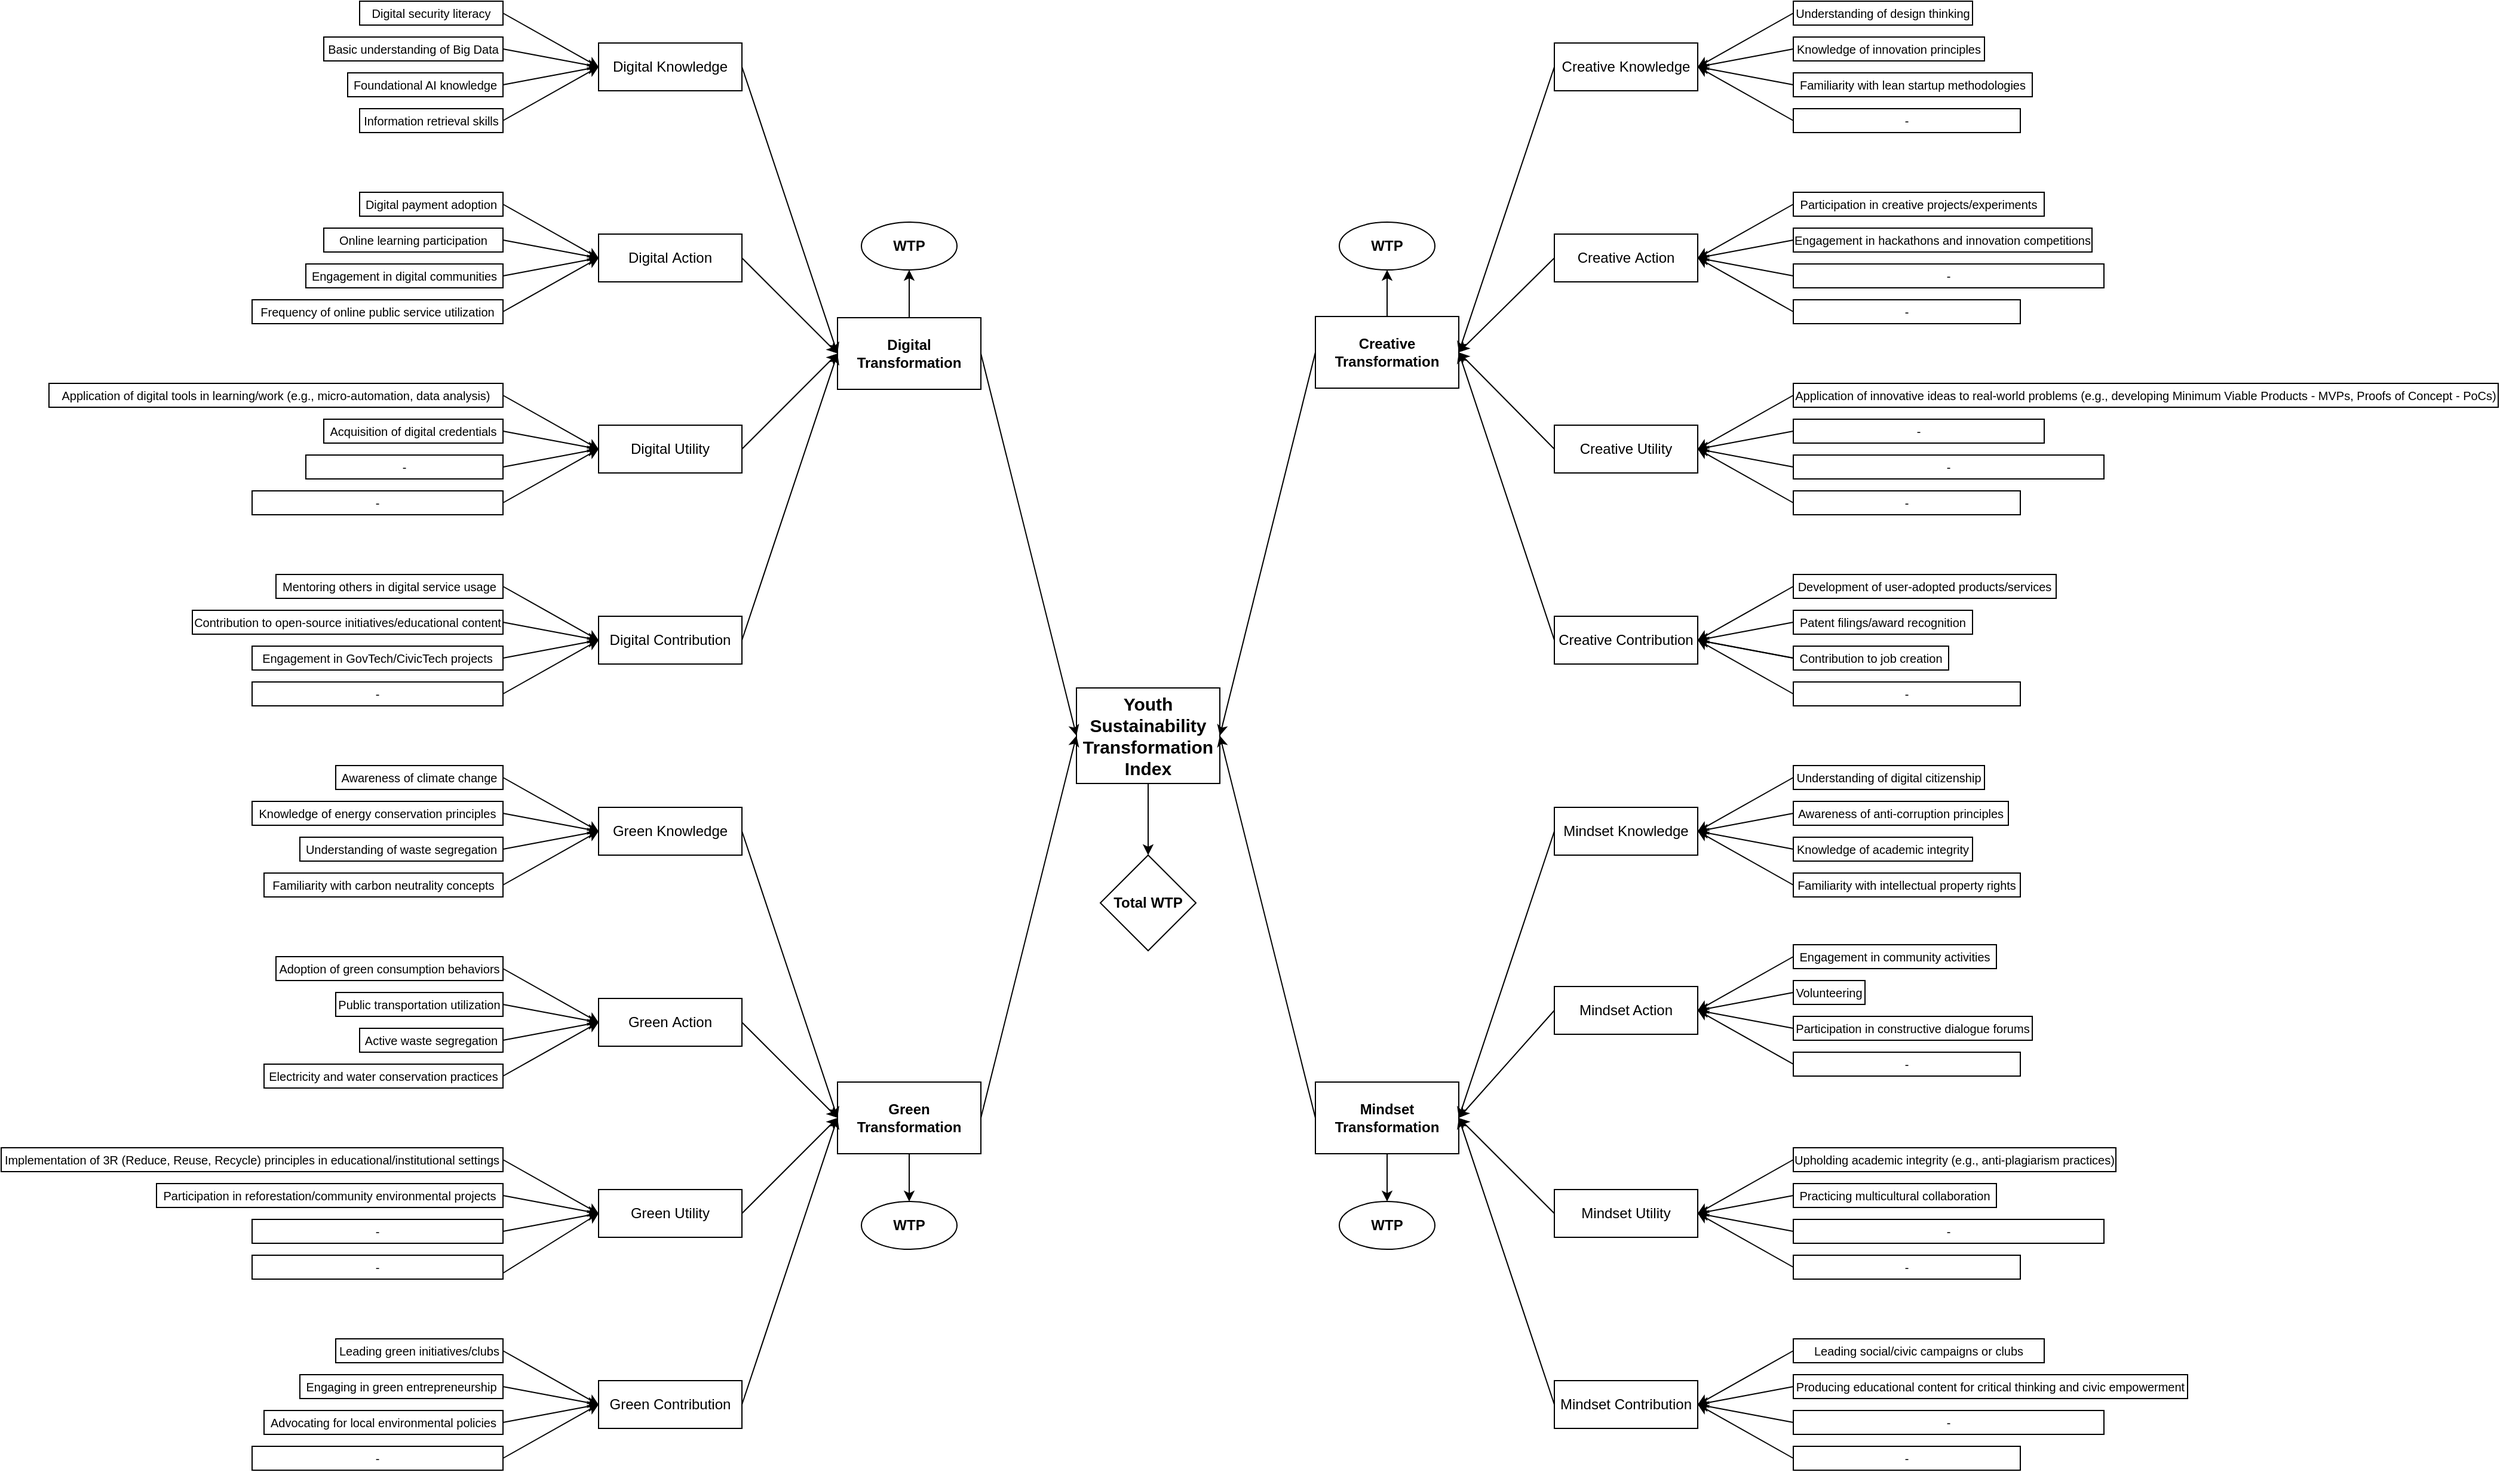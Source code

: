 <mxfile version="28.2.2">
  <diagram name="Page-1" id="5s9dV3dyt0xUDawJFrkX">
    <mxGraphModel dx="1678" dy="884" grid="1" gridSize="10" guides="1" tooltips="1" connect="1" arrows="1" fold="1" page="1" pageScale="1" pageWidth="6299" pageHeight="3937" math="0" shadow="0">
      <root>
        <mxCell id="0" />
        <mxCell id="1" parent="0" />
        <mxCell id="w6rqj6iUe-NLvWLd0ObC-1" value="&lt;font&gt;Youth Sustainability Transformation Index&lt;/font&gt;" style="rounded=0;whiteSpace=wrap;html=1;fontStyle=1;fontSize=15;" parent="1" vertex="1">
          <mxGeometry x="3320" y="2180" width="120" height="80" as="geometry" />
        </mxCell>
        <mxCell id="W3js-vLYW-_cpgTZByK7-9" style="edgeStyle=orthogonalEdgeStyle;rounded=0;orthogonalLoop=1;jettySize=auto;html=1;exitX=0.5;exitY=0;exitDx=0;exitDy=0;entryX=0.5;entryY=1;entryDx=0;entryDy=0;" edge="1" parent="1" source="w6rqj6iUe-NLvWLd0ObC-2" target="W3js-vLYW-_cpgTZByK7-1">
          <mxGeometry relative="1" as="geometry" />
        </mxCell>
        <mxCell id="w6rqj6iUe-NLvWLd0ObC-2" value="Digital&lt;div&gt;Transformation&lt;/div&gt;" style="rounded=0;whiteSpace=wrap;html=1;fontStyle=1" parent="1" vertex="1">
          <mxGeometry x="3120" y="1870" width="120" height="60" as="geometry" />
        </mxCell>
        <mxCell id="W3js-vLYW-_cpgTZByK7-11" style="edgeStyle=orthogonalEdgeStyle;rounded=0;orthogonalLoop=1;jettySize=auto;html=1;exitX=0.5;exitY=1;exitDx=0;exitDy=0;entryX=0.5;entryY=0;entryDx=0;entryDy=0;" edge="1" parent="1" source="w6rqj6iUe-NLvWLd0ObC-3" target="W3js-vLYW-_cpgTZByK7-2">
          <mxGeometry relative="1" as="geometry" />
        </mxCell>
        <mxCell id="w6rqj6iUe-NLvWLd0ObC-3" value="Green&lt;div&gt;&lt;span style=&quot;background-color: transparent; color: light-dark(rgb(0, 0, 0), rgb(255, 255, 255));&quot;&gt;Transformation&lt;/span&gt;&lt;/div&gt;" style="rounded=0;whiteSpace=wrap;html=1;fontStyle=1" parent="1" vertex="1">
          <mxGeometry x="3120" y="2510" width="120" height="60" as="geometry" />
        </mxCell>
        <mxCell id="W3js-vLYW-_cpgTZByK7-12" style="edgeStyle=orthogonalEdgeStyle;rounded=0;orthogonalLoop=1;jettySize=auto;html=1;exitX=0.5;exitY=1;exitDx=0;exitDy=0;" edge="1" parent="1" source="w6rqj6iUe-NLvWLd0ObC-4" target="W3js-vLYW-_cpgTZByK7-3">
          <mxGeometry relative="1" as="geometry" />
        </mxCell>
        <mxCell id="w6rqj6iUe-NLvWLd0ObC-4" value="&lt;span style=&quot;background-color: transparent;&quot;&gt;&lt;font&gt;Mindset&lt;/font&gt;&lt;/span&gt;&lt;div&gt;&lt;span style=&quot;background-color: transparent;&quot;&gt;&lt;font&gt;Transformation&lt;/font&gt;&lt;/span&gt;&lt;/div&gt;" style="rounded=0;whiteSpace=wrap;html=1;fontStyle=1" parent="1" vertex="1">
          <mxGeometry x="3520" y="2510" width="120" height="60" as="geometry" />
        </mxCell>
        <mxCell id="W3js-vLYW-_cpgTZByK7-10" style="edgeStyle=orthogonalEdgeStyle;rounded=0;orthogonalLoop=1;jettySize=auto;html=1;exitX=0.5;exitY=0;exitDx=0;exitDy=0;entryX=0.5;entryY=1;entryDx=0;entryDy=0;" edge="1" parent="1" source="w6rqj6iUe-NLvWLd0ObC-5" target="W3js-vLYW-_cpgTZByK7-4">
          <mxGeometry relative="1" as="geometry" />
        </mxCell>
        <mxCell id="w6rqj6iUe-NLvWLd0ObC-5" value="Creative Transformation" style="rounded=0;whiteSpace=wrap;html=1;fontStyle=1" parent="1" vertex="1">
          <mxGeometry x="3520" y="1869" width="120" height="60" as="geometry" />
        </mxCell>
        <mxCell id="w6rqj6iUe-NLvWLd0ObC-6" value="Creative&amp;nbsp;Knowledge" style="rounded=0;whiteSpace=wrap;html=1;" parent="1" vertex="1">
          <mxGeometry x="3720" y="1640" width="120" height="40" as="geometry" />
        </mxCell>
        <mxCell id="w6rqj6iUe-NLvWLd0ObC-7" value="Creative&amp;nbsp;Action" style="rounded=0;whiteSpace=wrap;html=1;" parent="1" vertex="1">
          <mxGeometry x="3720" y="1800" width="120" height="40" as="geometry" />
        </mxCell>
        <mxCell id="w6rqj6iUe-NLvWLd0ObC-8" value="Creative&amp;nbsp;Utility" style="rounded=0;whiteSpace=wrap;html=1;" parent="1" vertex="1">
          <mxGeometry x="3720" y="1960" width="120" height="40" as="geometry" />
        </mxCell>
        <mxCell id="w6rqj6iUe-NLvWLd0ObC-9" value="Creative&amp;nbsp;Contribution" style="rounded=0;whiteSpace=wrap;html=1;" parent="1" vertex="1">
          <mxGeometry x="3720" y="2120" width="120" height="40" as="geometry" />
        </mxCell>
        <mxCell id="w6rqj6iUe-NLvWLd0ObC-10" value="Mindset Knowledge" style="rounded=0;whiteSpace=wrap;html=1;" parent="1" vertex="1">
          <mxGeometry x="3720" y="2280" width="120" height="40" as="geometry" />
        </mxCell>
        <mxCell id="w6rqj6iUe-NLvWLd0ObC-11" value="Mindset Action" style="rounded=0;whiteSpace=wrap;html=1;" parent="1" vertex="1">
          <mxGeometry x="3720" y="2430" width="120" height="40" as="geometry" />
        </mxCell>
        <mxCell id="w6rqj6iUe-NLvWLd0ObC-12" value="Mindset Utility" style="rounded=0;whiteSpace=wrap;html=1;" parent="1" vertex="1">
          <mxGeometry x="3720" y="2600" width="120" height="40" as="geometry" />
        </mxCell>
        <mxCell id="w6rqj6iUe-NLvWLd0ObC-13" value="Mindset Contribution" style="rounded=0;whiteSpace=wrap;html=1;" parent="1" vertex="1">
          <mxGeometry x="3720" y="2760" width="120" height="40" as="geometry" />
        </mxCell>
        <mxCell id="w6rqj6iUe-NLvWLd0ObC-14" value="Digital&amp;nbsp;Knowledge" style="rounded=0;whiteSpace=wrap;html=1;" parent="1" vertex="1">
          <mxGeometry x="2920" y="1640" width="120" height="40" as="geometry" />
        </mxCell>
        <mxCell id="w6rqj6iUe-NLvWLd0ObC-15" value="Digital&amp;nbsp;Action" style="rounded=0;whiteSpace=wrap;html=1;" parent="1" vertex="1">
          <mxGeometry x="2920" y="1800" width="120" height="40" as="geometry" />
        </mxCell>
        <mxCell id="w6rqj6iUe-NLvWLd0ObC-16" value="Digital&amp;nbsp;Utility" style="rounded=0;whiteSpace=wrap;html=1;" parent="1" vertex="1">
          <mxGeometry x="2920" y="1960" width="120" height="40" as="geometry" />
        </mxCell>
        <mxCell id="w6rqj6iUe-NLvWLd0ObC-17" value="Digital&amp;nbsp;Contribution" style="rounded=0;whiteSpace=wrap;html=1;" parent="1" vertex="1">
          <mxGeometry x="2920" y="2120" width="120" height="40" as="geometry" />
        </mxCell>
        <mxCell id="w6rqj6iUe-NLvWLd0ObC-18" value="Green&lt;span style=&quot;color: light-dark(rgb(0, 0, 0), rgb(255, 255, 255)); background-color: transparent;&quot;&gt;&amp;nbsp;&lt;/span&gt;Knowledge" style="rounded=0;whiteSpace=wrap;html=1;" parent="1" vertex="1">
          <mxGeometry x="2920" y="2280" width="120" height="40" as="geometry" />
        </mxCell>
        <mxCell id="w6rqj6iUe-NLvWLd0ObC-19" value="Green&lt;span style=&quot;color: light-dark(rgb(0, 0, 0), rgb(255, 255, 255)); background-color: transparent;&quot;&gt;&amp;nbsp;&lt;/span&gt;Action" style="rounded=0;whiteSpace=wrap;html=1;" parent="1" vertex="1">
          <mxGeometry x="2920" y="2440" width="120" height="40" as="geometry" />
        </mxCell>
        <mxCell id="w6rqj6iUe-NLvWLd0ObC-20" value="Green&lt;span style=&quot;color: light-dark(rgb(0, 0, 0), rgb(255, 255, 255)); background-color: transparent;&quot;&gt;&amp;nbsp;&lt;/span&gt;Utility" style="rounded=0;whiteSpace=wrap;html=1;" parent="1" vertex="1">
          <mxGeometry x="2920" y="2600" width="120" height="40" as="geometry" />
        </mxCell>
        <mxCell id="w6rqj6iUe-NLvWLd0ObC-21" value="Green&lt;span style=&quot;color: light-dark(rgb(0, 0, 0), rgb(255, 255, 255)); background-color: transparent;&quot;&gt;&amp;nbsp;&lt;/span&gt;Contribution" style="rounded=0;whiteSpace=wrap;html=1;" parent="1" vertex="1">
          <mxGeometry x="2920" y="2760" width="120" height="40" as="geometry" />
        </mxCell>
        <mxCell id="w6rqj6iUe-NLvWLd0ObC-22" value="" style="endArrow=classic;html=1;rounded=0;exitX=1;exitY=0.5;exitDx=0;exitDy=0;entryX=0;entryY=0.5;entryDx=0;entryDy=0;" parent="1" source="w6rqj6iUe-NLvWLd0ObC-14" target="w6rqj6iUe-NLvWLd0ObC-2" edge="1">
          <mxGeometry width="50" height="50" relative="1" as="geometry">
            <mxPoint x="3310" y="2010" as="sourcePoint" />
            <mxPoint x="3110" y="1840" as="targetPoint" />
          </mxGeometry>
        </mxCell>
        <mxCell id="w6rqj6iUe-NLvWLd0ObC-23" value="" style="endArrow=classic;html=1;rounded=0;exitX=1;exitY=0.5;exitDx=0;exitDy=0;entryX=0;entryY=0.5;entryDx=0;entryDy=0;" parent="1" source="w6rqj6iUe-NLvWLd0ObC-15" target="w6rqj6iUe-NLvWLd0ObC-2" edge="1">
          <mxGeometry width="50" height="50" relative="1" as="geometry">
            <mxPoint x="3080" y="1720" as="sourcePoint" />
            <mxPoint x="3070" y="1900" as="targetPoint" />
          </mxGeometry>
        </mxCell>
        <mxCell id="w6rqj6iUe-NLvWLd0ObC-24" value="" style="endArrow=classic;html=1;rounded=0;exitX=1;exitY=0.5;exitDx=0;exitDy=0;entryX=0;entryY=0.5;entryDx=0;entryDy=0;" parent="1" source="w6rqj6iUe-NLvWLd0ObC-16" target="w6rqj6iUe-NLvWLd0ObC-2" edge="1">
          <mxGeometry width="50" height="50" relative="1" as="geometry">
            <mxPoint x="3080" y="1780" as="sourcePoint" />
            <mxPoint x="3040" y="1890" as="targetPoint" />
          </mxGeometry>
        </mxCell>
        <mxCell id="w6rqj6iUe-NLvWLd0ObC-25" value="" style="endArrow=classic;html=1;rounded=0;exitX=1;exitY=0.5;exitDx=0;exitDy=0;entryX=0;entryY=0.5;entryDx=0;entryDy=0;" parent="1" source="w6rqj6iUe-NLvWLd0ObC-17" target="w6rqj6iUe-NLvWLd0ObC-2" edge="1">
          <mxGeometry width="50" height="50" relative="1" as="geometry">
            <mxPoint x="3080" y="1840" as="sourcePoint" />
            <mxPoint x="3120" y="1850" as="targetPoint" />
          </mxGeometry>
        </mxCell>
        <mxCell id="w6rqj6iUe-NLvWLd0ObC-26" value="" style="endArrow=classic;html=1;rounded=0;exitX=1;exitY=0.5;exitDx=0;exitDy=0;entryX=0;entryY=0.5;entryDx=0;entryDy=0;" parent="1" source="w6rqj6iUe-NLvWLd0ObC-18" target="w6rqj6iUe-NLvWLd0ObC-3" edge="1">
          <mxGeometry width="50" height="50" relative="1" as="geometry">
            <mxPoint x="3080" y="2200" as="sourcePoint" />
            <mxPoint x="3120" y="2150" as="targetPoint" />
          </mxGeometry>
        </mxCell>
        <mxCell id="w6rqj6iUe-NLvWLd0ObC-27" value="" style="endArrow=classic;html=1;rounded=0;exitX=1;exitY=0.5;exitDx=0;exitDy=0;entryX=0;entryY=0.5;entryDx=0;entryDy=0;" parent="1" source="w6rqj6iUe-NLvWLd0ObC-19" target="w6rqj6iUe-NLvWLd0ObC-3" edge="1">
          <mxGeometry width="50" height="50" relative="1" as="geometry">
            <mxPoint x="3080" y="2260" as="sourcePoint" />
            <mxPoint x="3120" y="2290" as="targetPoint" />
          </mxGeometry>
        </mxCell>
        <mxCell id="w6rqj6iUe-NLvWLd0ObC-28" value="" style="endArrow=classic;html=1;rounded=0;exitX=1;exitY=0.5;exitDx=0;exitDy=0;entryX=0;entryY=0.5;entryDx=0;entryDy=0;" parent="1" source="w6rqj6iUe-NLvWLd0ObC-20" target="w6rqj6iUe-NLvWLd0ObC-3" edge="1">
          <mxGeometry width="50" height="50" relative="1" as="geometry">
            <mxPoint x="3080" y="2320" as="sourcePoint" />
            <mxPoint x="3120" y="2290" as="targetPoint" />
          </mxGeometry>
        </mxCell>
        <mxCell id="w6rqj6iUe-NLvWLd0ObC-29" value="" style="endArrow=classic;html=1;rounded=0;exitX=1;exitY=0.5;exitDx=0;exitDy=0;entryX=0;entryY=0.5;entryDx=0;entryDy=0;" parent="1" source="w6rqj6iUe-NLvWLd0ObC-21" target="w6rqj6iUe-NLvWLd0ObC-3" edge="1">
          <mxGeometry width="50" height="50" relative="1" as="geometry">
            <mxPoint x="3080" y="2380" as="sourcePoint" />
            <mxPoint x="3120" y="2290" as="targetPoint" />
          </mxGeometry>
        </mxCell>
        <mxCell id="w6rqj6iUe-NLvWLd0ObC-30" value="" style="endArrow=classic;html=1;rounded=0;exitX=0;exitY=0.5;exitDx=0;exitDy=0;entryX=1;entryY=0.5;entryDx=0;entryDy=0;" parent="1" source="w6rqj6iUe-NLvWLd0ObC-13" target="w6rqj6iUe-NLvWLd0ObC-4" edge="1">
          <mxGeometry width="50" height="50" relative="1" as="geometry">
            <mxPoint x="3250" y="2600" as="sourcePoint" />
            <mxPoint x="3290" y="2450" as="targetPoint" />
          </mxGeometry>
        </mxCell>
        <mxCell id="w6rqj6iUe-NLvWLd0ObC-31" value="" style="endArrow=classic;html=1;rounded=0;exitX=0;exitY=0.5;exitDx=0;exitDy=0;entryX=1;entryY=0.5;entryDx=0;entryDy=0;" parent="1" source="w6rqj6iUe-NLvWLd0ObC-12" target="w6rqj6iUe-NLvWLd0ObC-4" edge="1">
          <mxGeometry width="50" height="50" relative="1" as="geometry">
            <mxPoint x="3770" y="2600" as="sourcePoint" />
            <mxPoint x="3730" y="2450" as="targetPoint" />
          </mxGeometry>
        </mxCell>
        <mxCell id="w6rqj6iUe-NLvWLd0ObC-32" value="" style="endArrow=classic;html=1;rounded=0;exitX=0;exitY=0.5;exitDx=0;exitDy=0;entryX=1;entryY=0.5;entryDx=0;entryDy=0;" parent="1" source="w6rqj6iUe-NLvWLd0ObC-11" target="w6rqj6iUe-NLvWLd0ObC-4" edge="1">
          <mxGeometry width="50" height="50" relative="1" as="geometry">
            <mxPoint x="3770" y="2540" as="sourcePoint" />
            <mxPoint x="3730" y="2450" as="targetPoint" />
          </mxGeometry>
        </mxCell>
        <mxCell id="w6rqj6iUe-NLvWLd0ObC-33" value="" style="endArrow=classic;html=1;rounded=0;exitX=0;exitY=0.5;exitDx=0;exitDy=0;entryX=1;entryY=0.5;entryDx=0;entryDy=0;" parent="1" source="w6rqj6iUe-NLvWLd0ObC-10" target="w6rqj6iUe-NLvWLd0ObC-4" edge="1">
          <mxGeometry width="50" height="50" relative="1" as="geometry">
            <mxPoint x="3770" y="2480" as="sourcePoint" />
            <mxPoint x="3720" y="2440" as="targetPoint" />
          </mxGeometry>
        </mxCell>
        <mxCell id="w6rqj6iUe-NLvWLd0ObC-34" value="" style="endArrow=classic;html=1;rounded=0;exitX=0;exitY=0.5;exitDx=0;exitDy=0;entryX=1;entryY=0.5;entryDx=0;entryDy=0;" parent="1" source="w6rqj6iUe-NLvWLd0ObC-9" target="w6rqj6iUe-NLvWLd0ObC-5" edge="1">
          <mxGeometry width="50" height="50" relative="1" as="geometry">
            <mxPoint x="3740" y="2029" as="sourcePoint" />
            <mxPoint x="3700" y="2059" as="targetPoint" />
          </mxGeometry>
        </mxCell>
        <mxCell id="w6rqj6iUe-NLvWLd0ObC-35" value="" style="endArrow=classic;html=1;rounded=0;exitX=0;exitY=0.5;exitDx=0;exitDy=0;entryX=1;entryY=0.5;entryDx=0;entryDy=0;" parent="1" source="w6rqj6iUe-NLvWLd0ObC-8" target="w6rqj6iUe-NLvWLd0ObC-5" edge="1">
          <mxGeometry width="50" height="50" relative="1" as="geometry">
            <mxPoint x="3740" y="1969" as="sourcePoint" />
            <mxPoint x="3690" y="1909" as="targetPoint" />
          </mxGeometry>
        </mxCell>
        <mxCell id="w6rqj6iUe-NLvWLd0ObC-36" value="" style="endArrow=classic;html=1;rounded=0;exitX=0;exitY=0.5;exitDx=0;exitDy=0;entryX=1;entryY=0.5;entryDx=0;entryDy=0;" parent="1" source="w6rqj6iUe-NLvWLd0ObC-7" edge="1" target="w6rqj6iUe-NLvWLd0ObC-5">
          <mxGeometry width="50" height="50" relative="1" as="geometry">
            <mxPoint x="3740" y="1909" as="sourcePoint" />
            <mxPoint x="3690" y="1909" as="targetPoint" />
          </mxGeometry>
        </mxCell>
        <mxCell id="w6rqj6iUe-NLvWLd0ObC-37" value="" style="endArrow=classic;html=1;rounded=0;exitX=0;exitY=0.5;exitDx=0;exitDy=0;entryX=1;entryY=0.5;entryDx=0;entryDy=0;" parent="1" source="w6rqj6iUe-NLvWLd0ObC-6" edge="1" target="w6rqj6iUe-NLvWLd0ObC-5">
          <mxGeometry width="50" height="50" relative="1" as="geometry">
            <mxPoint x="3740" y="1849" as="sourcePoint" />
            <mxPoint x="3690" y="1909" as="targetPoint" />
          </mxGeometry>
        </mxCell>
        <mxCell id="w6rqj6iUe-NLvWLd0ObC-38" value="" style="endArrow=classic;html=1;rounded=0;exitX=0;exitY=0.5;exitDx=0;exitDy=0;entryX=1;entryY=0.5;entryDx=0;entryDy=0;" parent="1" source="w6rqj6iUe-NLvWLd0ObC-5" target="w6rqj6iUe-NLvWLd0ObC-1" edge="1">
          <mxGeometry width="50" height="50" relative="1" as="geometry">
            <mxPoint x="3600" y="1720" as="sourcePoint" />
            <mxPoint x="3560" y="1850" as="targetPoint" />
          </mxGeometry>
        </mxCell>
        <mxCell id="w6rqj6iUe-NLvWLd0ObC-39" value="" style="endArrow=classic;html=1;rounded=0;exitX=0;exitY=0.5;exitDx=0;exitDy=0;entryX=1;entryY=0.5;entryDx=0;entryDy=0;" parent="1" source="w6rqj6iUe-NLvWLd0ObC-4" target="w6rqj6iUe-NLvWLd0ObC-1" edge="1">
          <mxGeometry width="50" height="50" relative="1" as="geometry">
            <mxPoint x="3440" y="1850" as="sourcePoint" />
            <mxPoint x="3400" y="1910" as="targetPoint" />
          </mxGeometry>
        </mxCell>
        <mxCell id="w6rqj6iUe-NLvWLd0ObC-40" value="" style="endArrow=classic;html=1;rounded=0;exitX=1;exitY=0.5;exitDx=0;exitDy=0;entryX=0;entryY=0.5;entryDx=0;entryDy=0;" parent="1" source="w6rqj6iUe-NLvWLd0ObC-3" target="w6rqj6iUe-NLvWLd0ObC-1" edge="1">
          <mxGeometry width="50" height="50" relative="1" as="geometry">
            <mxPoint x="3440" y="1990" as="sourcePoint" />
            <mxPoint x="3400" y="1910" as="targetPoint" />
          </mxGeometry>
        </mxCell>
        <mxCell id="w6rqj6iUe-NLvWLd0ObC-41" value="" style="endArrow=classic;html=1;rounded=0;exitX=1;exitY=0.5;exitDx=0;exitDy=0;entryX=0;entryY=0.5;entryDx=0;entryDy=0;" parent="1" source="w6rqj6iUe-NLvWLd0ObC-2" target="w6rqj6iUe-NLvWLd0ObC-1" edge="1">
          <mxGeometry width="50" height="50" relative="1" as="geometry">
            <mxPoint x="3250" y="2050" as="sourcePoint" />
            <mxPoint x="3280" y="1970" as="targetPoint" />
          </mxGeometry>
        </mxCell>
        <mxCell id="w6rqj6iUe-NLvWLd0ObC-43" value="" style="endArrow=classic;html=1;rounded=0;entryX=0.5;entryY=0;entryDx=0;entryDy=0;exitX=0.5;exitY=1;exitDx=0;exitDy=0;" parent="1" source="w6rqj6iUe-NLvWLd0ObC-1" target="W3js-vLYW-_cpgTZByK7-13" edge="1">
          <mxGeometry width="50" height="50" relative="1" as="geometry">
            <mxPoint x="3360" y="1960" as="sourcePoint" />
            <mxPoint x="3330" y="2010" as="targetPoint" />
          </mxGeometry>
        </mxCell>
        <mxCell id="W3js-vLYW-_cpgTZByK7-1" value="WTP" style="ellipse;whiteSpace=wrap;html=1;fontStyle=1" vertex="1" parent="1">
          <mxGeometry x="3140" y="1790" width="80" height="40" as="geometry" />
        </mxCell>
        <mxCell id="W3js-vLYW-_cpgTZByK7-2" value="WTP" style="ellipse;whiteSpace=wrap;html=1;fontStyle=1" vertex="1" parent="1">
          <mxGeometry x="3140" y="2610" width="80" height="40" as="geometry" />
        </mxCell>
        <mxCell id="W3js-vLYW-_cpgTZByK7-3" value="&lt;span style=&quot;background-color: transparent; color: light-dark(rgb(0, 0, 0), rgb(255, 255, 255));&quot;&gt;WTP&lt;/span&gt;" style="ellipse;whiteSpace=wrap;html=1;fontStyle=1" vertex="1" parent="1">
          <mxGeometry x="3540" y="2610" width="80" height="40" as="geometry" />
        </mxCell>
        <mxCell id="W3js-vLYW-_cpgTZByK7-4" value="WTP" style="ellipse;whiteSpace=wrap;html=1;fontStyle=1" vertex="1" parent="1">
          <mxGeometry x="3540" y="1790" width="80" height="40" as="geometry" />
        </mxCell>
        <mxCell id="W3js-vLYW-_cpgTZByK7-13" value="&lt;b&gt;Total WTP&lt;/b&gt;" style="rhombus;whiteSpace=wrap;html=1;" vertex="1" parent="1">
          <mxGeometry x="3340" y="2320" width="80" height="80" as="geometry" />
        </mxCell>
        <mxCell id="W3js-vLYW-_cpgTZByK7-16" value="Digital security literacy" style="rounded=0;whiteSpace=wrap;html=1;fontSize=10;" vertex="1" parent="1">
          <mxGeometry x="2720" y="1605" width="120" height="20" as="geometry" />
        </mxCell>
        <mxCell id="W3js-vLYW-_cpgTZByK7-17" value="Basic understanding of Big Data" style="rounded=0;whiteSpace=wrap;html=1;fontSize=10;" vertex="1" parent="1">
          <mxGeometry x="2690" y="1635" width="150" height="20" as="geometry" />
        </mxCell>
        <mxCell id="W3js-vLYW-_cpgTZByK7-19" value="Foundational AI knowledge" style="rounded=0;whiteSpace=wrap;html=1;fontSize=10;" vertex="1" parent="1">
          <mxGeometry x="2710" y="1665" width="130" height="20" as="geometry" />
        </mxCell>
        <mxCell id="W3js-vLYW-_cpgTZByK7-20" value="Information retrieval skills" style="rounded=0;whiteSpace=wrap;html=1;fontSize=10;" vertex="1" parent="1">
          <mxGeometry x="2720" y="1695" width="120" height="20" as="geometry" />
        </mxCell>
        <mxCell id="W3js-vLYW-_cpgTZByK7-30" value="" style="endArrow=classic;html=1;rounded=0;exitX=1;exitY=0.5;exitDx=0;exitDy=0;entryX=0;entryY=0.5;entryDx=0;entryDy=0;" edge="1" parent="1" source="W3js-vLYW-_cpgTZByK7-20" target="w6rqj6iUe-NLvWLd0ObC-14">
          <mxGeometry width="50" height="50" relative="1" as="geometry">
            <mxPoint x="3040" y="1590" as="sourcePoint" />
            <mxPoint x="3090" y="1540" as="targetPoint" />
          </mxGeometry>
        </mxCell>
        <mxCell id="W3js-vLYW-_cpgTZByK7-31" value="" style="endArrow=classic;html=1;rounded=0;exitX=1;exitY=0.5;exitDx=0;exitDy=0;entryX=0;entryY=0.5;entryDx=0;entryDy=0;" edge="1" parent="1" source="W3js-vLYW-_cpgTZByK7-19" target="w6rqj6iUe-NLvWLd0ObC-14">
          <mxGeometry width="50" height="50" relative="1" as="geometry">
            <mxPoint x="2830" y="1590" as="sourcePoint" />
            <mxPoint x="2950" y="1690" as="targetPoint" />
          </mxGeometry>
        </mxCell>
        <mxCell id="W3js-vLYW-_cpgTZByK7-32" value="" style="endArrow=classic;html=1;rounded=0;exitX=1;exitY=0.5;exitDx=0;exitDy=0;entryX=0;entryY=0.5;entryDx=0;entryDy=0;" edge="1" parent="1" source="W3js-vLYW-_cpgTZByK7-17" target="w6rqj6iUe-NLvWLd0ObC-14">
          <mxGeometry width="50" height="50" relative="1" as="geometry">
            <mxPoint x="2930" y="1580" as="sourcePoint" />
            <mxPoint x="2980" y="1530" as="targetPoint" />
          </mxGeometry>
        </mxCell>
        <mxCell id="W3js-vLYW-_cpgTZByK7-33" value="Digital payment adoption" style="rounded=0;whiteSpace=wrap;html=1;fontSize=10;" vertex="1" parent="1">
          <mxGeometry x="2720" y="1765" width="120" height="20" as="geometry" />
        </mxCell>
        <mxCell id="W3js-vLYW-_cpgTZByK7-34" value="Online learning participation" style="rounded=0;whiteSpace=wrap;html=1;fontSize=10;" vertex="1" parent="1">
          <mxGeometry x="2690" y="1795" width="150" height="20" as="geometry" />
        </mxCell>
        <mxCell id="W3js-vLYW-_cpgTZByK7-35" value="Engagement in digital communities" style="rounded=0;whiteSpace=wrap;html=1;fontSize=10;" vertex="1" parent="1">
          <mxGeometry x="2675" y="1825" width="165" height="20" as="geometry" />
        </mxCell>
        <mxCell id="W3js-vLYW-_cpgTZByK7-36" value="Frequency of online public service utilization" style="rounded=0;whiteSpace=wrap;html=1;fontSize=10;" vertex="1" parent="1">
          <mxGeometry x="2630" y="1855" width="210" height="20" as="geometry" />
        </mxCell>
        <mxCell id="W3js-vLYW-_cpgTZByK7-37" value="" style="endArrow=classic;html=1;rounded=0;exitX=1;exitY=0.5;exitDx=0;exitDy=0;entryX=0;entryY=0.5;entryDx=0;entryDy=0;" edge="1" parent="1" source="W3js-vLYW-_cpgTZByK7-33" target="w6rqj6iUe-NLvWLd0ObC-15">
          <mxGeometry width="50" height="50" relative="1" as="geometry">
            <mxPoint x="2840" y="1660" as="sourcePoint" />
            <mxPoint x="2960" y="1720" as="targetPoint" />
          </mxGeometry>
        </mxCell>
        <mxCell id="W3js-vLYW-_cpgTZByK7-38" value="" style="endArrow=classic;html=1;rounded=0;exitX=1;exitY=0.5;exitDx=0;exitDy=0;entryX=0;entryY=0.5;entryDx=0;entryDy=0;" edge="1" parent="1" source="W3js-vLYW-_cpgTZByK7-34" target="w6rqj6iUe-NLvWLd0ObC-15">
          <mxGeometry width="50" height="50" relative="1" as="geometry">
            <mxPoint x="2840" y="1720" as="sourcePoint" />
            <mxPoint x="2960" y="1780" as="targetPoint" />
          </mxGeometry>
        </mxCell>
        <mxCell id="W3js-vLYW-_cpgTZByK7-39" value="" style="endArrow=classic;html=1;rounded=0;exitX=1;exitY=0.5;exitDx=0;exitDy=0;entryX=0;entryY=0.5;entryDx=0;entryDy=0;" edge="1" parent="1" source="W3js-vLYW-_cpgTZByK7-35" target="w6rqj6iUe-NLvWLd0ObC-15">
          <mxGeometry width="50" height="50" relative="1" as="geometry">
            <mxPoint x="2840" y="1750" as="sourcePoint" />
            <mxPoint x="2960" y="1780" as="targetPoint" />
          </mxGeometry>
        </mxCell>
        <mxCell id="W3js-vLYW-_cpgTZByK7-40" value="" style="endArrow=classic;html=1;rounded=0;exitX=1;exitY=0.5;exitDx=0;exitDy=0;entryX=0;entryY=0.5;entryDx=0;entryDy=0;" edge="1" parent="1" source="W3js-vLYW-_cpgTZByK7-36" target="w6rqj6iUe-NLvWLd0ObC-15">
          <mxGeometry width="50" height="50" relative="1" as="geometry">
            <mxPoint x="2840" y="1780" as="sourcePoint" />
            <mxPoint x="2960" y="1780" as="targetPoint" />
          </mxGeometry>
        </mxCell>
        <mxCell id="W3js-vLYW-_cpgTZByK7-41" value="Application of digital tools in learning/work (e.g., micro-automation, data analysis)" style="rounded=0;whiteSpace=wrap;html=1;fontSize=10;" vertex="1" parent="1">
          <mxGeometry x="2460" y="1925" width="380" height="20" as="geometry" />
        </mxCell>
        <mxCell id="W3js-vLYW-_cpgTZByK7-42" value="Acquisition of digital credentials" style="rounded=0;whiteSpace=wrap;html=1;fontSize=10;" vertex="1" parent="1">
          <mxGeometry x="2690" y="1955" width="150" height="20" as="geometry" />
        </mxCell>
        <mxCell id="W3js-vLYW-_cpgTZByK7-43" value="-" style="rounded=0;whiteSpace=wrap;html=1;fontSize=10;" vertex="1" parent="1">
          <mxGeometry x="2675" y="1985" width="165" height="20" as="geometry" />
        </mxCell>
        <mxCell id="W3js-vLYW-_cpgTZByK7-44" value="-" style="rounded=0;whiteSpace=wrap;html=1;fontSize=10;" vertex="1" parent="1">
          <mxGeometry x="2630" y="2015" width="210" height="20" as="geometry" />
        </mxCell>
        <mxCell id="W3js-vLYW-_cpgTZByK7-46" value="" style="endArrow=classic;html=1;rounded=0;exitX=1;exitY=0.5;exitDx=0;exitDy=0;entryX=0;entryY=0.5;entryDx=0;entryDy=0;" edge="1" parent="1" source="W3js-vLYW-_cpgTZByK7-16" target="w6rqj6iUe-NLvWLd0ObC-14">
          <mxGeometry width="50" height="50" relative="1" as="geometry">
            <mxPoint x="2850" y="1660" as="sourcePoint" />
            <mxPoint x="2930" y="1670" as="targetPoint" />
          </mxGeometry>
        </mxCell>
        <mxCell id="W3js-vLYW-_cpgTZByK7-50" value="" style="endArrow=classic;html=1;rounded=0;exitX=1;exitY=0.5;exitDx=0;exitDy=0;entryX=0;entryY=0.5;entryDx=0;entryDy=0;" edge="1" parent="1" source="W3js-vLYW-_cpgTZByK7-41" target="w6rqj6iUe-NLvWLd0ObC-16">
          <mxGeometry width="50" height="50" relative="1" as="geometry">
            <mxPoint x="2790" y="2010" as="sourcePoint" />
            <mxPoint x="2840" y="1960" as="targetPoint" />
          </mxGeometry>
        </mxCell>
        <mxCell id="W3js-vLYW-_cpgTZByK7-51" value="" style="endArrow=classic;html=1;rounded=0;exitX=1;exitY=0.5;exitDx=0;exitDy=0;entryX=0;entryY=0.5;entryDx=0;entryDy=0;" edge="1" parent="1" source="W3js-vLYW-_cpgTZByK7-55" target="w6rqj6iUe-NLvWLd0ObC-17">
          <mxGeometry width="50" height="50" relative="1" as="geometry">
            <mxPoint x="2920" y="2050" as="sourcePoint" />
            <mxPoint x="3000" y="2095" as="targetPoint" />
          </mxGeometry>
        </mxCell>
        <mxCell id="W3js-vLYW-_cpgTZByK7-52" value="" style="endArrow=classic;html=1;rounded=0;exitX=1;exitY=0.5;exitDx=0;exitDy=0;" edge="1" parent="1" source="W3js-vLYW-_cpgTZByK7-42">
          <mxGeometry width="50" height="50" relative="1" as="geometry">
            <mxPoint x="2860" y="1955" as="sourcePoint" />
            <mxPoint x="2920" y="1980" as="targetPoint" />
          </mxGeometry>
        </mxCell>
        <mxCell id="W3js-vLYW-_cpgTZByK7-53" value="" style="endArrow=classic;html=1;rounded=0;exitX=1;exitY=0.5;exitDx=0;exitDy=0;entryX=0;entryY=0.5;entryDx=0;entryDy=0;" edge="1" parent="1" source="W3js-vLYW-_cpgTZByK7-43" target="w6rqj6iUe-NLvWLd0ObC-16">
          <mxGeometry width="50" height="50" relative="1" as="geometry">
            <mxPoint x="2870" y="1965" as="sourcePoint" />
            <mxPoint x="2950" y="2010" as="targetPoint" />
          </mxGeometry>
        </mxCell>
        <mxCell id="W3js-vLYW-_cpgTZByK7-54" value="" style="endArrow=classic;html=1;rounded=0;exitX=1;exitY=0.5;exitDx=0;exitDy=0;entryX=0;entryY=0.5;entryDx=0;entryDy=0;" edge="1" parent="1" source="W3js-vLYW-_cpgTZByK7-44" target="w6rqj6iUe-NLvWLd0ObC-16">
          <mxGeometry width="50" height="50" relative="1" as="geometry">
            <mxPoint x="2880" y="1975" as="sourcePoint" />
            <mxPoint x="2960" y="2020" as="targetPoint" />
          </mxGeometry>
        </mxCell>
        <mxCell id="W3js-vLYW-_cpgTZByK7-55" value="Mentoring others in digital service usage" style="rounded=0;whiteSpace=wrap;html=1;fontSize=10;" vertex="1" parent="1">
          <mxGeometry x="2650" y="2085" width="190" height="20" as="geometry" />
        </mxCell>
        <mxCell id="W3js-vLYW-_cpgTZByK7-56" value="Contribution to open-source initiatives/educational content" style="rounded=0;whiteSpace=wrap;html=1;fontSize=10;" vertex="1" parent="1">
          <mxGeometry x="2580" y="2115" width="260" height="20" as="geometry" />
        </mxCell>
        <mxCell id="W3js-vLYW-_cpgTZByK7-57" value="Engagement in GovTech/CivicTech projects" style="rounded=0;whiteSpace=wrap;html=1;fontSize=10;" vertex="1" parent="1">
          <mxGeometry x="2630" y="2145" width="210" height="20" as="geometry" />
        </mxCell>
        <mxCell id="W3js-vLYW-_cpgTZByK7-58" value="-" style="rounded=0;whiteSpace=wrap;html=1;fontSize=10;" vertex="1" parent="1">
          <mxGeometry x="2630" y="2175" width="210" height="20" as="geometry" />
        </mxCell>
        <mxCell id="W3js-vLYW-_cpgTZByK7-59" value="" style="endArrow=classic;html=1;rounded=0;exitX=1;exitY=0.5;exitDx=0;exitDy=0;entryX=0;entryY=0.5;entryDx=0;entryDy=0;" edge="1" parent="1" source="W3js-vLYW-_cpgTZByK7-56" target="w6rqj6iUe-NLvWLd0ObC-17">
          <mxGeometry width="50" height="50" relative="1" as="geometry">
            <mxPoint x="2850" y="2105" as="sourcePoint" />
            <mxPoint x="2930" y="2150" as="targetPoint" />
          </mxGeometry>
        </mxCell>
        <mxCell id="W3js-vLYW-_cpgTZByK7-60" value="" style="endArrow=classic;html=1;rounded=0;exitX=1;exitY=0.5;exitDx=0;exitDy=0;entryX=0;entryY=0.5;entryDx=0;entryDy=0;" edge="1" parent="1" source="W3js-vLYW-_cpgTZByK7-58" target="w6rqj6iUe-NLvWLd0ObC-17">
          <mxGeometry width="50" height="50" relative="1" as="geometry">
            <mxPoint x="2860" y="2115" as="sourcePoint" />
            <mxPoint x="2940" y="2160" as="targetPoint" />
          </mxGeometry>
        </mxCell>
        <mxCell id="W3js-vLYW-_cpgTZByK7-61" value="" style="endArrow=classic;html=1;rounded=0;exitX=1;exitY=0.5;exitDx=0;exitDy=0;entryX=0;entryY=0.5;entryDx=0;entryDy=0;" edge="1" parent="1" source="W3js-vLYW-_cpgTZByK7-57" target="w6rqj6iUe-NLvWLd0ObC-17">
          <mxGeometry width="50" height="50" relative="1" as="geometry">
            <mxPoint x="2850" y="2135" as="sourcePoint" />
            <mxPoint x="2930" y="2150" as="targetPoint" />
          </mxGeometry>
        </mxCell>
        <mxCell id="W3js-vLYW-_cpgTZByK7-62" value="Awareness of climate change" style="rounded=0;whiteSpace=wrap;html=1;fontSize=10;" vertex="1" parent="1">
          <mxGeometry x="2700" y="2245" width="140" height="20" as="geometry" />
        </mxCell>
        <mxCell id="W3js-vLYW-_cpgTZByK7-63" value="Knowledge of energy conservation principles" style="rounded=0;whiteSpace=wrap;html=1;fontSize=10;" vertex="1" parent="1">
          <mxGeometry x="2630" y="2275" width="210" height="20" as="geometry" />
        </mxCell>
        <mxCell id="W3js-vLYW-_cpgTZByK7-64" value="Understanding of waste segregation" style="rounded=0;whiteSpace=wrap;html=1;fontSize=10;" vertex="1" parent="1">
          <mxGeometry x="2670" y="2305" width="170" height="20" as="geometry" />
        </mxCell>
        <mxCell id="W3js-vLYW-_cpgTZByK7-65" value="Familiarity with carbon neutrality concepts" style="rounded=0;whiteSpace=wrap;html=1;fontSize=10;" vertex="1" parent="1">
          <mxGeometry x="2640" y="2335" width="200" height="20" as="geometry" />
        </mxCell>
        <mxCell id="W3js-vLYW-_cpgTZByK7-66" value="Adoption of green consumption behaviors" style="rounded=0;whiteSpace=wrap;html=1;fontSize=10;" vertex="1" parent="1">
          <mxGeometry x="2650" y="2405" width="190" height="20" as="geometry" />
        </mxCell>
        <mxCell id="W3js-vLYW-_cpgTZByK7-67" value="Public transportation utilization" style="rounded=0;whiteSpace=wrap;html=1;fontSize=10;" vertex="1" parent="1">
          <mxGeometry x="2700" y="2435" width="140" height="20" as="geometry" />
        </mxCell>
        <mxCell id="W3js-vLYW-_cpgTZByK7-68" value="Active waste segregation" style="rounded=0;whiteSpace=wrap;html=1;fontSize=10;" vertex="1" parent="1">
          <mxGeometry x="2720" y="2465" width="120" height="20" as="geometry" />
        </mxCell>
        <mxCell id="W3js-vLYW-_cpgTZByK7-69" value="Electricity and water conservation practices" style="rounded=0;whiteSpace=wrap;html=1;fontSize=10;" vertex="1" parent="1">
          <mxGeometry x="2640" y="2495" width="200" height="20" as="geometry" />
        </mxCell>
        <mxCell id="W3js-vLYW-_cpgTZByK7-70" value="Implementation of 3R (Reduce, Reuse, Recycle) principles in educational/institutional settings" style="rounded=0;whiteSpace=wrap;html=1;fontSize=10;" vertex="1" parent="1">
          <mxGeometry x="2420" y="2565" width="420" height="20" as="geometry" />
        </mxCell>
        <mxCell id="W3js-vLYW-_cpgTZByK7-71" value="Participation in reforestation/community environmental projects" style="rounded=0;whiteSpace=wrap;html=1;fontSize=10;" vertex="1" parent="1">
          <mxGeometry x="2550" y="2595" width="290" height="20" as="geometry" />
        </mxCell>
        <mxCell id="W3js-vLYW-_cpgTZByK7-72" value="-" style="rounded=0;whiteSpace=wrap;html=1;fontSize=10;" vertex="1" parent="1">
          <mxGeometry x="2630" y="2625" width="210" height="20" as="geometry" />
        </mxCell>
        <mxCell id="W3js-vLYW-_cpgTZByK7-73" value="-" style="rounded=0;whiteSpace=wrap;html=1;fontSize=10;" vertex="1" parent="1">
          <mxGeometry x="2630" y="2655" width="210" height="20" as="geometry" />
        </mxCell>
        <mxCell id="W3js-vLYW-_cpgTZByK7-74" value="Leading green initiatives/clubs" style="rounded=0;whiteSpace=wrap;html=1;fontSize=10;" vertex="1" parent="1">
          <mxGeometry x="2700" y="2725" width="140" height="20" as="geometry" />
        </mxCell>
        <mxCell id="W3js-vLYW-_cpgTZByK7-75" value="&lt;div&gt;Engaging in green entrepreneurship&lt;/div&gt;" style="rounded=0;whiteSpace=wrap;html=1;fontSize=10;" vertex="1" parent="1">
          <mxGeometry x="2670" y="2755" width="170" height="20" as="geometry" />
        </mxCell>
        <mxCell id="W3js-vLYW-_cpgTZByK7-76" value="Advocating for local environmental policies" style="rounded=0;whiteSpace=wrap;html=1;fontSize=10;" vertex="1" parent="1">
          <mxGeometry x="2640" y="2785" width="200" height="20" as="geometry" />
        </mxCell>
        <mxCell id="W3js-vLYW-_cpgTZByK7-77" value="-" style="rounded=0;whiteSpace=wrap;html=1;fontSize=10;" vertex="1" parent="1">
          <mxGeometry x="2630" y="2815" width="210" height="20" as="geometry" />
        </mxCell>
        <mxCell id="W3js-vLYW-_cpgTZByK7-78" value="" style="endArrow=classic;html=1;rounded=0;exitX=1;exitY=0.5;exitDx=0;exitDy=0;entryX=0;entryY=0.5;entryDx=0;entryDy=0;" edge="1" parent="1" source="W3js-vLYW-_cpgTZByK7-65" target="w6rqj6iUe-NLvWLd0ObC-18">
          <mxGeometry width="50" height="50" relative="1" as="geometry">
            <mxPoint x="2920" y="2240" as="sourcePoint" />
            <mxPoint x="3000" y="2195" as="targetPoint" />
          </mxGeometry>
        </mxCell>
        <mxCell id="W3js-vLYW-_cpgTZByK7-79" value="" style="endArrow=classic;html=1;rounded=0;exitX=1;exitY=0.5;exitDx=0;exitDy=0;entryX=0;entryY=0.5;entryDx=0;entryDy=0;" edge="1" parent="1" source="W3js-vLYW-_cpgTZByK7-64" target="w6rqj6iUe-NLvWLd0ObC-18">
          <mxGeometry width="50" height="50" relative="1" as="geometry">
            <mxPoint x="2930" y="2250" as="sourcePoint" />
            <mxPoint x="3010" y="2205" as="targetPoint" />
          </mxGeometry>
        </mxCell>
        <mxCell id="W3js-vLYW-_cpgTZByK7-80" value="" style="endArrow=classic;html=1;rounded=0;exitX=1;exitY=0.5;exitDx=0;exitDy=0;entryX=0;entryY=0.5;entryDx=0;entryDy=0;" edge="1" parent="1" source="W3js-vLYW-_cpgTZByK7-63" target="w6rqj6iUe-NLvWLd0ObC-18">
          <mxGeometry width="50" height="50" relative="1" as="geometry">
            <mxPoint x="2940" y="2260" as="sourcePoint" />
            <mxPoint x="3020" y="2215" as="targetPoint" />
          </mxGeometry>
        </mxCell>
        <mxCell id="W3js-vLYW-_cpgTZByK7-81" value="" style="endArrow=classic;html=1;rounded=0;exitX=1;exitY=0.5;exitDx=0;exitDy=0;entryX=0;entryY=0.5;entryDx=0;entryDy=0;" edge="1" parent="1" source="W3js-vLYW-_cpgTZByK7-62" target="w6rqj6iUe-NLvWLd0ObC-18">
          <mxGeometry width="50" height="50" relative="1" as="geometry">
            <mxPoint x="2950" y="2270" as="sourcePoint" />
            <mxPoint x="3030" y="2225" as="targetPoint" />
          </mxGeometry>
        </mxCell>
        <mxCell id="W3js-vLYW-_cpgTZByK7-82" value="" style="endArrow=classic;html=1;rounded=0;exitX=1;exitY=0.5;exitDx=0;exitDy=0;entryX=0;entryY=0.5;entryDx=0;entryDy=0;" edge="1" parent="1" source="W3js-vLYW-_cpgTZByK7-66" target="w6rqj6iUe-NLvWLd0ObC-19">
          <mxGeometry width="50" height="50" relative="1" as="geometry">
            <mxPoint x="2850" y="2355" as="sourcePoint" />
            <mxPoint x="2930" y="2310" as="targetPoint" />
          </mxGeometry>
        </mxCell>
        <mxCell id="W3js-vLYW-_cpgTZByK7-83" value="" style="endArrow=classic;html=1;rounded=0;exitX=1;exitY=0.5;exitDx=0;exitDy=0;entryX=0;entryY=0.5;entryDx=0;entryDy=0;" edge="1" parent="1" source="W3js-vLYW-_cpgTZByK7-67" target="w6rqj6iUe-NLvWLd0ObC-19">
          <mxGeometry width="50" height="50" relative="1" as="geometry">
            <mxPoint x="2840" y="2445" as="sourcePoint" />
            <mxPoint x="2920" y="2400" as="targetPoint" />
          </mxGeometry>
        </mxCell>
        <mxCell id="W3js-vLYW-_cpgTZByK7-84" value="" style="endArrow=classic;html=1;rounded=0;exitX=1;exitY=0.5;exitDx=0;exitDy=0;entryX=0;entryY=0.5;entryDx=0;entryDy=0;" edge="1" parent="1" source="W3js-vLYW-_cpgTZByK7-68" target="w6rqj6iUe-NLvWLd0ObC-19">
          <mxGeometry width="50" height="50" relative="1" as="geometry">
            <mxPoint x="2870" y="2375" as="sourcePoint" />
            <mxPoint x="2950" y="2330" as="targetPoint" />
          </mxGeometry>
        </mxCell>
        <mxCell id="W3js-vLYW-_cpgTZByK7-85" value="" style="endArrow=classic;html=1;rounded=0;exitX=1;exitY=0.5;exitDx=0;exitDy=0;entryX=0;entryY=0.5;entryDx=0;entryDy=0;" edge="1" parent="1" source="W3js-vLYW-_cpgTZByK7-69" target="w6rqj6iUe-NLvWLd0ObC-19">
          <mxGeometry width="50" height="50" relative="1" as="geometry">
            <mxPoint x="2880" y="2385" as="sourcePoint" />
            <mxPoint x="2960" y="2340" as="targetPoint" />
          </mxGeometry>
        </mxCell>
        <mxCell id="W3js-vLYW-_cpgTZByK7-86" value="" style="endArrow=classic;html=1;rounded=0;exitX=1;exitY=0.5;exitDx=0;exitDy=0;entryX=0;entryY=0.5;entryDx=0;entryDy=0;" edge="1" parent="1" source="W3js-vLYW-_cpgTZByK7-71" target="w6rqj6iUe-NLvWLd0ObC-20">
          <mxGeometry width="50" height="50" relative="1" as="geometry">
            <mxPoint x="2850" y="2610" as="sourcePoint" />
            <mxPoint x="2930" y="2565" as="targetPoint" />
          </mxGeometry>
        </mxCell>
        <mxCell id="W3js-vLYW-_cpgTZByK7-87" value="" style="endArrow=classic;html=1;rounded=0;exitX=1;exitY=0.75;exitDx=0;exitDy=0;entryX=0;entryY=0.5;entryDx=0;entryDy=0;" edge="1" parent="1" source="W3js-vLYW-_cpgTZByK7-73" target="w6rqj6iUe-NLvWLd0ObC-20">
          <mxGeometry width="50" height="50" relative="1" as="geometry">
            <mxPoint x="2860" y="2525" as="sourcePoint" />
            <mxPoint x="2940" y="2480" as="targetPoint" />
          </mxGeometry>
        </mxCell>
        <mxCell id="W3js-vLYW-_cpgTZByK7-88" value="" style="endArrow=classic;html=1;rounded=0;exitX=1;exitY=0.5;exitDx=0;exitDy=0;entryX=0;entryY=0.5;entryDx=0;entryDy=0;" edge="1" parent="1" source="W3js-vLYW-_cpgTZByK7-72" target="w6rqj6iUe-NLvWLd0ObC-20">
          <mxGeometry width="50" height="50" relative="1" as="geometry">
            <mxPoint x="2870" y="2535" as="sourcePoint" />
            <mxPoint x="2950" y="2490" as="targetPoint" />
          </mxGeometry>
        </mxCell>
        <mxCell id="W3js-vLYW-_cpgTZByK7-89" value="" style="endArrow=classic;html=1;rounded=0;exitX=1;exitY=0.5;exitDx=0;exitDy=0;entryX=0;entryY=0.5;entryDx=0;entryDy=0;" edge="1" parent="1" source="W3js-vLYW-_cpgTZByK7-70" target="w6rqj6iUe-NLvWLd0ObC-20">
          <mxGeometry width="50" height="50" relative="1" as="geometry">
            <mxPoint x="2880" y="2545" as="sourcePoint" />
            <mxPoint x="2960" y="2500" as="targetPoint" />
          </mxGeometry>
        </mxCell>
        <mxCell id="W3js-vLYW-_cpgTZByK7-90" value="" style="endArrow=classic;html=1;rounded=0;exitX=1;exitY=0.5;exitDx=0;exitDy=0;entryX=0;entryY=0.5;entryDx=0;entryDy=0;" edge="1" parent="1" source="W3js-vLYW-_cpgTZByK7-76" target="w6rqj6iUe-NLvWLd0ObC-21">
          <mxGeometry width="50" height="50" relative="1" as="geometry">
            <mxPoint x="2870" y="2700" as="sourcePoint" />
            <mxPoint x="2950" y="2715" as="targetPoint" />
          </mxGeometry>
        </mxCell>
        <mxCell id="W3js-vLYW-_cpgTZByK7-91" value="" style="endArrow=classic;html=1;rounded=0;exitX=1;exitY=0.5;exitDx=0;exitDy=0;entryX=0;entryY=0.5;entryDx=0;entryDy=0;" edge="1" parent="1" source="W3js-vLYW-_cpgTZByK7-75" target="w6rqj6iUe-NLvWLd0ObC-21">
          <mxGeometry width="50" height="50" relative="1" as="geometry">
            <mxPoint x="2890" y="2710" as="sourcePoint" />
            <mxPoint x="2970" y="2725" as="targetPoint" />
          </mxGeometry>
        </mxCell>
        <mxCell id="W3js-vLYW-_cpgTZByK7-92" value="" style="endArrow=classic;html=1;rounded=0;exitX=1;exitY=0.5;exitDx=0;exitDy=0;entryX=0;entryY=0.5;entryDx=0;entryDy=0;" edge="1" parent="1" source="W3js-vLYW-_cpgTZByK7-74" target="w6rqj6iUe-NLvWLd0ObC-21">
          <mxGeometry width="50" height="50" relative="1" as="geometry">
            <mxPoint x="2870" y="2710" as="sourcePoint" />
            <mxPoint x="2950" y="2725" as="targetPoint" />
          </mxGeometry>
        </mxCell>
        <mxCell id="W3js-vLYW-_cpgTZByK7-93" value="" style="endArrow=classic;html=1;rounded=0;exitX=1;exitY=0.5;exitDx=0;exitDy=0;entryX=0;entryY=0.5;entryDx=0;entryDy=0;" edge="1" parent="1" source="W3js-vLYW-_cpgTZByK7-77" target="w6rqj6iUe-NLvWLd0ObC-21">
          <mxGeometry width="50" height="50" relative="1" as="geometry">
            <mxPoint x="2880" y="2645" as="sourcePoint" />
            <mxPoint x="2960" y="2660" as="targetPoint" />
          </mxGeometry>
        </mxCell>
        <mxCell id="W3js-vLYW-_cpgTZByK7-94" value="-" style="rounded=0;whiteSpace=wrap;html=1;fontSize=10;" vertex="1" parent="1">
          <mxGeometry x="3920" y="1695" width="190" height="20" as="geometry" />
        </mxCell>
        <mxCell id="W3js-vLYW-_cpgTZByK7-95" value="Familiarity with lean startup methodologies" style="rounded=0;whiteSpace=wrap;html=1;fontSize=10;" vertex="1" parent="1">
          <mxGeometry x="3920" y="1665" width="200" height="20" as="geometry" />
        </mxCell>
        <mxCell id="W3js-vLYW-_cpgTZByK7-96" value="Knowledge of innovation principles" style="rounded=0;whiteSpace=wrap;html=1;fontSize=10;" vertex="1" parent="1">
          <mxGeometry x="3920" y="1635" width="160" height="20" as="geometry" />
        </mxCell>
        <mxCell id="W3js-vLYW-_cpgTZByK7-97" value="Understanding of design thinking" style="rounded=0;whiteSpace=wrap;html=1;fontSize=10;" vertex="1" parent="1">
          <mxGeometry x="3920" y="1605" width="150" height="20" as="geometry" />
        </mxCell>
        <mxCell id="W3js-vLYW-_cpgTZByK7-98" value="-" style="rounded=0;whiteSpace=wrap;html=1;fontSize=10;" vertex="1" parent="1">
          <mxGeometry x="3920" y="1855" width="190" height="20" as="geometry" />
        </mxCell>
        <mxCell id="W3js-vLYW-_cpgTZByK7-99" value="-" style="rounded=0;whiteSpace=wrap;html=1;fontSize=10;" vertex="1" parent="1">
          <mxGeometry x="3920" y="1825" width="260" height="20" as="geometry" />
        </mxCell>
        <mxCell id="W3js-vLYW-_cpgTZByK7-100" value="Engagement in hackathons and innovation competitions" style="rounded=0;whiteSpace=wrap;html=1;fontSize=10;" vertex="1" parent="1">
          <mxGeometry x="3920" y="1795" width="250" height="20" as="geometry" />
        </mxCell>
        <mxCell id="W3js-vLYW-_cpgTZByK7-101" value="Participation in creative projects/experiments" style="rounded=0;whiteSpace=wrap;html=1;fontSize=10;" vertex="1" parent="1">
          <mxGeometry x="3920" y="1765" width="210" height="20" as="geometry" />
        </mxCell>
        <mxCell id="W3js-vLYW-_cpgTZByK7-102" value="-" style="rounded=0;whiteSpace=wrap;html=1;fontSize=10;" vertex="1" parent="1">
          <mxGeometry x="3920" y="2015" width="190" height="20" as="geometry" />
        </mxCell>
        <mxCell id="W3js-vLYW-_cpgTZByK7-103" value="-" style="rounded=0;whiteSpace=wrap;html=1;fontSize=10;" vertex="1" parent="1">
          <mxGeometry x="3920" y="1985" width="260" height="20" as="geometry" />
        </mxCell>
        <mxCell id="W3js-vLYW-_cpgTZByK7-104" value="-" style="rounded=0;whiteSpace=wrap;html=1;fontSize=10;" vertex="1" parent="1">
          <mxGeometry x="3920" y="1955" width="210" height="20" as="geometry" />
        </mxCell>
        <mxCell id="W3js-vLYW-_cpgTZByK7-105" value="Application of innovative ideas to real-world problems (e.g., developing Minimum Viable Products - MVPs, Proofs of Concept - PoCs)" style="rounded=0;whiteSpace=wrap;html=1;fontSize=10;" vertex="1" parent="1">
          <mxGeometry x="3920" y="1925" width="590" height="20" as="geometry" />
        </mxCell>
        <mxCell id="W3js-vLYW-_cpgTZByK7-106" value="-" style="rounded=0;whiteSpace=wrap;html=1;fontSize=10;" vertex="1" parent="1">
          <mxGeometry x="3920" y="2175" width="190" height="20" as="geometry" />
        </mxCell>
        <mxCell id="W3js-vLYW-_cpgTZByK7-107" value="Contribution to job creation" style="rounded=0;whiteSpace=wrap;html=1;fontSize=10;" vertex="1" parent="1">
          <mxGeometry x="3920" y="2145" width="130" height="20" as="geometry" />
        </mxCell>
        <mxCell id="W3js-vLYW-_cpgTZByK7-108" value="Patent filings/award recognition" style="rounded=0;whiteSpace=wrap;html=1;fontSize=10;" vertex="1" parent="1">
          <mxGeometry x="3920" y="2115" width="150" height="20" as="geometry" />
        </mxCell>
        <mxCell id="W3js-vLYW-_cpgTZByK7-109" value="Development of user-adopted products/services" style="rounded=0;whiteSpace=wrap;html=1;fontSize=10;" vertex="1" parent="1">
          <mxGeometry x="3920" y="2085" width="220" height="20" as="geometry" />
        </mxCell>
        <mxCell id="W3js-vLYW-_cpgTZByK7-110" value="Familiarity with intellectual property rights" style="rounded=0;whiteSpace=wrap;html=1;fontSize=10;" vertex="1" parent="1">
          <mxGeometry x="3920" y="2335" width="190" height="20" as="geometry" />
        </mxCell>
        <mxCell id="W3js-vLYW-_cpgTZByK7-111" value="Knowledge of academic integrity" style="rounded=0;whiteSpace=wrap;html=1;fontSize=10;" vertex="1" parent="1">
          <mxGeometry x="3920" y="2305" width="150" height="20" as="geometry" />
        </mxCell>
        <mxCell id="W3js-vLYW-_cpgTZByK7-112" value="Awareness of anti-corruption principles" style="rounded=0;whiteSpace=wrap;html=1;fontSize=10;" vertex="1" parent="1">
          <mxGeometry x="3920" y="2275" width="180" height="20" as="geometry" />
        </mxCell>
        <mxCell id="W3js-vLYW-_cpgTZByK7-113" value="Understanding of digital citizenship" style="rounded=0;whiteSpace=wrap;html=1;fontSize=10;" vertex="1" parent="1">
          <mxGeometry x="3920" y="2245" width="160" height="20" as="geometry" />
        </mxCell>
        <mxCell id="W3js-vLYW-_cpgTZByK7-114" value="-" style="rounded=0;whiteSpace=wrap;html=1;fontSize=10;" vertex="1" parent="1">
          <mxGeometry x="3920" y="2485" width="190" height="20" as="geometry" />
        </mxCell>
        <mxCell id="W3js-vLYW-_cpgTZByK7-115" value="Participation in constructive dialogue forums" style="rounded=0;whiteSpace=wrap;html=1;fontSize=10;" vertex="1" parent="1">
          <mxGeometry x="3920" y="2455" width="200" height="20" as="geometry" />
        </mxCell>
        <mxCell id="W3js-vLYW-_cpgTZByK7-116" value="Volunteering" style="rounded=0;whiteSpace=wrap;html=1;fontSize=10;" vertex="1" parent="1">
          <mxGeometry x="3920" y="2425" width="60" height="20" as="geometry" />
        </mxCell>
        <mxCell id="W3js-vLYW-_cpgTZByK7-117" value="Engagement in community activities" style="rounded=0;whiteSpace=wrap;html=1;fontSize=10;" vertex="1" parent="1">
          <mxGeometry x="3920" y="2395" width="170" height="20" as="geometry" />
        </mxCell>
        <mxCell id="W3js-vLYW-_cpgTZByK7-118" value="-" style="rounded=0;whiteSpace=wrap;html=1;fontSize=10;" vertex="1" parent="1">
          <mxGeometry x="3920" y="2655" width="190" height="20" as="geometry" />
        </mxCell>
        <mxCell id="W3js-vLYW-_cpgTZByK7-119" value="-" style="rounded=0;whiteSpace=wrap;html=1;fontSize=10;" vertex="1" parent="1">
          <mxGeometry x="3920" y="2625" width="260" height="20" as="geometry" />
        </mxCell>
        <mxCell id="W3js-vLYW-_cpgTZByK7-120" value="Practicing multicultural collaboration" style="rounded=0;whiteSpace=wrap;html=1;fontSize=10;" vertex="1" parent="1">
          <mxGeometry x="3920" y="2595" width="170" height="20" as="geometry" />
        </mxCell>
        <mxCell id="W3js-vLYW-_cpgTZByK7-121" value="Upholding academic integrity (e.g., anti-plagiarism practices)" style="rounded=0;whiteSpace=wrap;html=1;fontSize=10;" vertex="1" parent="1">
          <mxGeometry x="3920" y="2565" width="270" height="20" as="geometry" />
        </mxCell>
        <mxCell id="W3js-vLYW-_cpgTZByK7-122" value="-" style="rounded=0;whiteSpace=wrap;html=1;fontSize=10;" vertex="1" parent="1">
          <mxGeometry x="3920" y="2815" width="190" height="20" as="geometry" />
        </mxCell>
        <mxCell id="W3js-vLYW-_cpgTZByK7-123" value="-" style="rounded=0;whiteSpace=wrap;html=1;fontSize=10;" vertex="1" parent="1">
          <mxGeometry x="3920" y="2785" width="260" height="20" as="geometry" />
        </mxCell>
        <mxCell id="W3js-vLYW-_cpgTZByK7-124" value="&lt;div&gt;Producing educational content for critical thinking and civic empowerment&lt;/div&gt;" style="rounded=0;whiteSpace=wrap;html=1;fontSize=10;" vertex="1" parent="1">
          <mxGeometry x="3920" y="2755" width="330" height="20" as="geometry" />
        </mxCell>
        <mxCell id="W3js-vLYW-_cpgTZByK7-125" value="Leading social/civic campaigns or clubs" style="rounded=0;whiteSpace=wrap;html=1;fontSize=10;" vertex="1" parent="1">
          <mxGeometry x="3920" y="2725" width="210" height="20" as="geometry" />
        </mxCell>
        <mxCell id="W3js-vLYW-_cpgTZByK7-126" value="" style="endArrow=classic;html=1;rounded=0;exitX=0;exitY=0.5;exitDx=0;exitDy=0;entryX=1;entryY=0.5;entryDx=0;entryDy=0;" edge="1" parent="1" source="W3js-vLYW-_cpgTZByK7-116" target="w6rqj6iUe-NLvWLd0ObC-11">
          <mxGeometry width="50" height="50" relative="1" as="geometry">
            <mxPoint x="3830" y="2545" as="sourcePoint" />
            <mxPoint x="3880" y="2495" as="targetPoint" />
          </mxGeometry>
        </mxCell>
        <mxCell id="W3js-vLYW-_cpgTZByK7-127" value="" style="endArrow=classic;html=1;rounded=0;entryX=1;entryY=0.5;entryDx=0;entryDy=0;exitX=0;exitY=0.5;exitDx=0;exitDy=0;" edge="1" parent="1" source="W3js-vLYW-_cpgTZByK7-115" target="w6rqj6iUe-NLvWLd0ObC-11">
          <mxGeometry width="50" height="50" relative="1" as="geometry">
            <mxPoint x="3810" y="2730" as="sourcePoint" />
            <mxPoint x="3860" y="2680" as="targetPoint" />
          </mxGeometry>
        </mxCell>
        <mxCell id="W3js-vLYW-_cpgTZByK7-128" value="" style="endArrow=classic;html=1;rounded=0;exitX=0;exitY=0.5;exitDx=0;exitDy=0;entryX=1;entryY=0.5;entryDx=0;entryDy=0;" edge="1" parent="1" source="W3js-vLYW-_cpgTZByK7-114" target="w6rqj6iUe-NLvWLd0ObC-11">
          <mxGeometry width="50" height="50" relative="1" as="geometry">
            <mxPoint x="3800" y="2625" as="sourcePoint" />
            <mxPoint x="3850" y="2575" as="targetPoint" />
          </mxGeometry>
        </mxCell>
        <mxCell id="W3js-vLYW-_cpgTZByK7-129" value="" style="endArrow=classic;html=1;rounded=0;exitX=0;exitY=0.5;exitDx=0;exitDy=0;entryX=1;entryY=0.5;entryDx=0;entryDy=0;" edge="1" parent="1" source="W3js-vLYW-_cpgTZByK7-121" target="w6rqj6iUe-NLvWLd0ObC-12">
          <mxGeometry width="50" height="50" relative="1" as="geometry">
            <mxPoint x="3810" y="2730" as="sourcePoint" />
            <mxPoint x="3860" y="2680" as="targetPoint" />
          </mxGeometry>
        </mxCell>
        <mxCell id="W3js-vLYW-_cpgTZByK7-130" value="" style="endArrow=classic;html=1;rounded=0;entryX=1;entryY=0.5;entryDx=0;entryDy=0;exitX=0;exitY=0.5;exitDx=0;exitDy=0;" edge="1" parent="1" source="W3js-vLYW-_cpgTZByK7-120" target="w6rqj6iUe-NLvWLd0ObC-12">
          <mxGeometry width="50" height="50" relative="1" as="geometry">
            <mxPoint x="3810" y="2730" as="sourcePoint" />
            <mxPoint x="3860" y="2680" as="targetPoint" />
          </mxGeometry>
        </mxCell>
        <mxCell id="W3js-vLYW-_cpgTZByK7-131" value="" style="endArrow=classic;html=1;rounded=0;entryX=1;entryY=0.5;entryDx=0;entryDy=0;exitX=0;exitY=0.5;exitDx=0;exitDy=0;" edge="1" parent="1" source="W3js-vLYW-_cpgTZByK7-119" target="w6rqj6iUe-NLvWLd0ObC-12">
          <mxGeometry width="50" height="50" relative="1" as="geometry">
            <mxPoint x="3810" y="2730" as="sourcePoint" />
            <mxPoint x="3860" y="2680" as="targetPoint" />
          </mxGeometry>
        </mxCell>
        <mxCell id="W3js-vLYW-_cpgTZByK7-132" value="" style="endArrow=classic;html=1;rounded=0;exitX=0;exitY=0.5;exitDx=0;exitDy=0;entryX=1;entryY=0.5;entryDx=0;entryDy=0;" edge="1" parent="1" source="W3js-vLYW-_cpgTZByK7-118" target="w6rqj6iUe-NLvWLd0ObC-12">
          <mxGeometry width="50" height="50" relative="1" as="geometry">
            <mxPoint x="3810" y="2730" as="sourcePoint" />
            <mxPoint x="3860" y="2680" as="targetPoint" />
          </mxGeometry>
        </mxCell>
        <mxCell id="W3js-vLYW-_cpgTZByK7-133" value="" style="endArrow=classic;html=1;rounded=0;entryX=1;entryY=0.5;entryDx=0;entryDy=0;exitX=0;exitY=0.5;exitDx=0;exitDy=0;" edge="1" parent="1" source="W3js-vLYW-_cpgTZByK7-125" target="w6rqj6iUe-NLvWLd0ObC-13">
          <mxGeometry width="50" height="50" relative="1" as="geometry">
            <mxPoint x="3810" y="2730" as="sourcePoint" />
            <mxPoint x="3860" y="2680" as="targetPoint" />
          </mxGeometry>
        </mxCell>
        <mxCell id="W3js-vLYW-_cpgTZByK7-134" value="" style="endArrow=classic;html=1;rounded=0;exitX=0;exitY=0.5;exitDx=0;exitDy=0;entryX=1;entryY=0.5;entryDx=0;entryDy=0;" edge="1" parent="1" source="W3js-vLYW-_cpgTZByK7-124" target="w6rqj6iUe-NLvWLd0ObC-13">
          <mxGeometry width="50" height="50" relative="1" as="geometry">
            <mxPoint x="3810" y="2730" as="sourcePoint" />
            <mxPoint x="3860" y="2680" as="targetPoint" />
          </mxGeometry>
        </mxCell>
        <mxCell id="W3js-vLYW-_cpgTZByK7-135" value="" style="endArrow=classic;html=1;rounded=0;exitX=0;exitY=0.5;exitDx=0;exitDy=0;entryX=1;entryY=0.5;entryDx=0;entryDy=0;" edge="1" parent="1" source="W3js-vLYW-_cpgTZByK7-123" target="w6rqj6iUe-NLvWLd0ObC-13">
          <mxGeometry width="50" height="50" relative="1" as="geometry">
            <mxPoint x="3810" y="2730" as="sourcePoint" />
            <mxPoint x="3860" y="2680" as="targetPoint" />
          </mxGeometry>
        </mxCell>
        <mxCell id="W3js-vLYW-_cpgTZByK7-136" value="" style="endArrow=classic;html=1;rounded=0;exitX=0;exitY=0.5;exitDx=0;exitDy=0;entryX=1;entryY=0.5;entryDx=0;entryDy=0;" edge="1" parent="1" source="W3js-vLYW-_cpgTZByK7-122" target="w6rqj6iUe-NLvWLd0ObC-13">
          <mxGeometry width="50" height="50" relative="1" as="geometry">
            <mxPoint x="3810" y="2730" as="sourcePoint" />
            <mxPoint x="3890" y="2720" as="targetPoint" />
          </mxGeometry>
        </mxCell>
        <mxCell id="W3js-vLYW-_cpgTZByK7-137" value="" style="endArrow=classic;html=1;rounded=0;exitX=0;exitY=0.5;exitDx=0;exitDy=0;entryX=1;entryY=0.5;entryDx=0;entryDy=0;" edge="1" parent="1" source="W3js-vLYW-_cpgTZByK7-112" target="w6rqj6iUe-NLvWLd0ObC-10">
          <mxGeometry width="50" height="50" relative="1" as="geometry">
            <mxPoint x="3880" y="2340" as="sourcePoint" />
            <mxPoint x="3930" y="2290" as="targetPoint" />
          </mxGeometry>
        </mxCell>
        <mxCell id="W3js-vLYW-_cpgTZByK7-138" value="" style="endArrow=classic;html=1;rounded=0;exitX=0;exitY=0.5;exitDx=0;exitDy=0;entryX=1;entryY=0.5;entryDx=0;entryDy=0;" edge="1" parent="1" source="W3js-vLYW-_cpgTZByK7-111" target="w6rqj6iUe-NLvWLd0ObC-10">
          <mxGeometry width="50" height="50" relative="1" as="geometry">
            <mxPoint x="3880" y="2340" as="sourcePoint" />
            <mxPoint x="3930" y="2290" as="targetPoint" />
          </mxGeometry>
        </mxCell>
        <mxCell id="W3js-vLYW-_cpgTZByK7-139" value="" style="endArrow=classic;html=1;rounded=0;entryX=1;entryY=0.5;entryDx=0;entryDy=0;exitX=0;exitY=0.5;exitDx=0;exitDy=0;" edge="1" parent="1" source="W3js-vLYW-_cpgTZByK7-110" target="w6rqj6iUe-NLvWLd0ObC-10">
          <mxGeometry width="50" height="50" relative="1" as="geometry">
            <mxPoint x="3880" y="2340" as="sourcePoint" />
            <mxPoint x="3930" y="2290" as="targetPoint" />
          </mxGeometry>
        </mxCell>
        <mxCell id="W3js-vLYW-_cpgTZByK7-140" value="" style="endArrow=classic;html=1;rounded=0;exitX=0;exitY=0.5;exitDx=0;exitDy=0;entryX=1;entryY=0.5;entryDx=0;entryDy=0;" edge="1" parent="1" source="W3js-vLYW-_cpgTZByK7-117" target="w6rqj6iUe-NLvWLd0ObC-11">
          <mxGeometry width="50" height="50" relative="1" as="geometry">
            <mxPoint x="3880" y="2340" as="sourcePoint" />
            <mxPoint x="3930" y="2290" as="targetPoint" />
          </mxGeometry>
        </mxCell>
        <mxCell id="W3js-vLYW-_cpgTZByK7-141" value="" style="endArrow=classic;html=1;rounded=0;entryX=1;entryY=0.5;entryDx=0;entryDy=0;exitX=0;exitY=0.5;exitDx=0;exitDy=0;" edge="1" parent="1" source="W3js-vLYW-_cpgTZByK7-108" target="w6rqj6iUe-NLvWLd0ObC-9">
          <mxGeometry width="50" height="50" relative="1" as="geometry">
            <mxPoint x="3880" y="2170" as="sourcePoint" />
            <mxPoint x="3930" y="2120" as="targetPoint" />
          </mxGeometry>
        </mxCell>
        <mxCell id="W3js-vLYW-_cpgTZByK7-142" value="" style="endArrow=classic;html=1;rounded=0;entryX=1;entryY=0.5;entryDx=0;entryDy=0;exitX=0;exitY=0.5;exitDx=0;exitDy=0;" edge="1" parent="1" source="W3js-vLYW-_cpgTZByK7-107" target="w6rqj6iUe-NLvWLd0ObC-9">
          <mxGeometry width="50" height="50" relative="1" as="geometry">
            <mxPoint x="3880" y="2170" as="sourcePoint" />
            <mxPoint x="3930" y="2120" as="targetPoint" />
          </mxGeometry>
        </mxCell>
        <mxCell id="W3js-vLYW-_cpgTZByK7-143" value="" style="endArrow=classic;html=1;rounded=0;entryX=1;entryY=0.5;entryDx=0;entryDy=0;exitX=0;exitY=0.5;exitDx=0;exitDy=0;" edge="1" parent="1" source="W3js-vLYW-_cpgTZByK7-107" target="w6rqj6iUe-NLvWLd0ObC-9">
          <mxGeometry width="50" height="50" relative="1" as="geometry">
            <mxPoint x="3880" y="2170" as="sourcePoint" />
            <mxPoint x="3930" y="2120" as="targetPoint" />
          </mxGeometry>
        </mxCell>
        <mxCell id="W3js-vLYW-_cpgTZByK7-144" value="" style="endArrow=classic;html=1;rounded=0;entryX=1;entryY=0.5;entryDx=0;entryDy=0;exitX=0;exitY=0.5;exitDx=0;exitDy=0;" edge="1" parent="1" source="W3js-vLYW-_cpgTZByK7-106" target="w6rqj6iUe-NLvWLd0ObC-9">
          <mxGeometry width="50" height="50" relative="1" as="geometry">
            <mxPoint x="3880" y="2170" as="sourcePoint" />
            <mxPoint x="3930" y="2120" as="targetPoint" />
          </mxGeometry>
        </mxCell>
        <mxCell id="W3js-vLYW-_cpgTZByK7-145" value="" style="endArrow=classic;html=1;rounded=0;exitX=0;exitY=0.5;exitDx=0;exitDy=0;entryX=1;entryY=0.5;entryDx=0;entryDy=0;" edge="1" parent="1" source="W3js-vLYW-_cpgTZByK7-113" target="w6rqj6iUe-NLvWLd0ObC-10">
          <mxGeometry width="50" height="50" relative="1" as="geometry">
            <mxPoint x="3880" y="2170" as="sourcePoint" />
            <mxPoint x="3930" y="2120" as="targetPoint" />
          </mxGeometry>
        </mxCell>
        <mxCell id="W3js-vLYW-_cpgTZByK7-146" value="" style="endArrow=classic;html=1;rounded=0;exitX=0;exitY=0.5;exitDx=0;exitDy=0;entryX=1;entryY=0.5;entryDx=0;entryDy=0;" edge="1" parent="1" source="W3js-vLYW-_cpgTZByK7-99" target="w6rqj6iUe-NLvWLd0ObC-7">
          <mxGeometry width="50" height="50" relative="1" as="geometry">
            <mxPoint x="3880" y="2020" as="sourcePoint" />
            <mxPoint x="3930" y="1970" as="targetPoint" />
          </mxGeometry>
        </mxCell>
        <mxCell id="W3js-vLYW-_cpgTZByK7-147" value="" style="endArrow=classic;html=1;rounded=0;entryX=1;entryY=0.5;entryDx=0;entryDy=0;exitX=0;exitY=0.5;exitDx=0;exitDy=0;" edge="1" parent="1" source="W3js-vLYW-_cpgTZByK7-98" target="w6rqj6iUe-NLvWLd0ObC-7">
          <mxGeometry width="50" height="50" relative="1" as="geometry">
            <mxPoint x="3880" y="2020" as="sourcePoint" />
            <mxPoint x="3930" y="1970" as="targetPoint" />
          </mxGeometry>
        </mxCell>
        <mxCell id="W3js-vLYW-_cpgTZByK7-148" value="" style="endArrow=classic;html=1;rounded=0;exitX=0;exitY=0.5;exitDx=0;exitDy=0;entryX=1;entryY=0.5;entryDx=0;entryDy=0;" edge="1" parent="1" source="W3js-vLYW-_cpgTZByK7-104" target="w6rqj6iUe-NLvWLd0ObC-8">
          <mxGeometry width="50" height="50" relative="1" as="geometry">
            <mxPoint x="3880" y="2020" as="sourcePoint" />
            <mxPoint x="3930" y="1970" as="targetPoint" />
          </mxGeometry>
        </mxCell>
        <mxCell id="W3js-vLYW-_cpgTZByK7-149" value="" style="endArrow=classic;html=1;rounded=0;entryX=1;entryY=0.5;entryDx=0;entryDy=0;exitX=0;exitY=0.5;exitDx=0;exitDy=0;" edge="1" parent="1" source="W3js-vLYW-_cpgTZByK7-105" target="w6rqj6iUe-NLvWLd0ObC-8">
          <mxGeometry width="50" height="50" relative="1" as="geometry">
            <mxPoint x="3880" y="2020" as="sourcePoint" />
            <mxPoint x="3930" y="1970" as="targetPoint" />
          </mxGeometry>
        </mxCell>
        <mxCell id="W3js-vLYW-_cpgTZByK7-150" value="" style="endArrow=classic;html=1;rounded=0;exitX=0;exitY=0.5;exitDx=0;exitDy=0;entryX=1;entryY=0.5;entryDx=0;entryDy=0;" edge="1" parent="1" source="W3js-vLYW-_cpgTZByK7-103" target="w6rqj6iUe-NLvWLd0ObC-8">
          <mxGeometry width="50" height="50" relative="1" as="geometry">
            <mxPoint x="3880" y="2020" as="sourcePoint" />
            <mxPoint x="3930" y="1970" as="targetPoint" />
          </mxGeometry>
        </mxCell>
        <mxCell id="W3js-vLYW-_cpgTZByK7-151" value="" style="endArrow=classic;html=1;rounded=0;entryX=1;entryY=0.5;entryDx=0;entryDy=0;exitX=0;exitY=0.5;exitDx=0;exitDy=0;" edge="1" parent="1" source="W3js-vLYW-_cpgTZByK7-102" target="w6rqj6iUe-NLvWLd0ObC-8">
          <mxGeometry width="50" height="50" relative="1" as="geometry">
            <mxPoint x="3880" y="2020" as="sourcePoint" />
            <mxPoint x="3930" y="1970" as="targetPoint" />
          </mxGeometry>
        </mxCell>
        <mxCell id="W3js-vLYW-_cpgTZByK7-152" value="" style="endArrow=classic;html=1;rounded=0;exitX=0;exitY=0.5;exitDx=0;exitDy=0;entryX=1;entryY=0.5;entryDx=0;entryDy=0;" edge="1" parent="1" source="W3js-vLYW-_cpgTZByK7-109" target="w6rqj6iUe-NLvWLd0ObC-9">
          <mxGeometry width="50" height="50" relative="1" as="geometry">
            <mxPoint x="3880" y="2020" as="sourcePoint" />
            <mxPoint x="3930" y="1970" as="targetPoint" />
          </mxGeometry>
        </mxCell>
        <mxCell id="W3js-vLYW-_cpgTZByK7-153" value="" style="endArrow=classic;html=1;rounded=0;entryX=1;entryY=0.5;entryDx=0;entryDy=0;exitX=0;exitY=0.5;exitDx=0;exitDy=0;" edge="1" parent="1" source="W3js-vLYW-_cpgTZByK7-95" target="w6rqj6iUe-NLvWLd0ObC-6">
          <mxGeometry width="50" height="50" relative="1" as="geometry">
            <mxPoint x="3890" y="1730" as="sourcePoint" />
            <mxPoint x="3940" y="1680" as="targetPoint" />
          </mxGeometry>
        </mxCell>
        <mxCell id="W3js-vLYW-_cpgTZByK7-154" value="" style="endArrow=classic;html=1;rounded=0;entryX=1;entryY=0.5;entryDx=0;entryDy=0;exitX=0;exitY=0.5;exitDx=0;exitDy=0;" edge="1" parent="1" source="W3js-vLYW-_cpgTZByK7-94" target="w6rqj6iUe-NLvWLd0ObC-6">
          <mxGeometry width="50" height="50" relative="1" as="geometry">
            <mxPoint x="3890" y="1730" as="sourcePoint" />
            <mxPoint x="3940" y="1680" as="targetPoint" />
          </mxGeometry>
        </mxCell>
        <mxCell id="W3js-vLYW-_cpgTZByK7-155" value="" style="endArrow=classic;html=1;rounded=0;exitX=0;exitY=0.5;exitDx=0;exitDy=0;entryX=1;entryY=0.5;entryDx=0;entryDy=0;" edge="1" parent="1" source="W3js-vLYW-_cpgTZByK7-100" target="w6rqj6iUe-NLvWLd0ObC-7">
          <mxGeometry width="50" height="50" relative="1" as="geometry">
            <mxPoint x="3890" y="1730" as="sourcePoint" />
            <mxPoint x="3940" y="1680" as="targetPoint" />
          </mxGeometry>
        </mxCell>
        <mxCell id="W3js-vLYW-_cpgTZByK7-156" value="" style="endArrow=classic;html=1;rounded=0;exitX=0;exitY=0.5;exitDx=0;exitDy=0;entryX=1;entryY=0.5;entryDx=0;entryDy=0;" edge="1" parent="1" source="W3js-vLYW-_cpgTZByK7-101" target="w6rqj6iUe-NLvWLd0ObC-7">
          <mxGeometry width="50" height="50" relative="1" as="geometry">
            <mxPoint x="3890" y="1730" as="sourcePoint" />
            <mxPoint x="3940" y="1680" as="targetPoint" />
          </mxGeometry>
        </mxCell>
        <mxCell id="W3js-vLYW-_cpgTZByK7-157" value="" style="endArrow=classic;html=1;rounded=0;exitX=0;exitY=0.5;exitDx=0;exitDy=0;entryX=1;entryY=0.5;entryDx=0;entryDy=0;" edge="1" parent="1" source="W3js-vLYW-_cpgTZByK7-96" target="w6rqj6iUe-NLvWLd0ObC-6">
          <mxGeometry width="50" height="50" relative="1" as="geometry">
            <mxPoint x="3890" y="1730" as="sourcePoint" />
            <mxPoint x="3940" y="1680" as="targetPoint" />
          </mxGeometry>
        </mxCell>
        <mxCell id="W3js-vLYW-_cpgTZByK7-158" value="" style="endArrow=classic;html=1;rounded=0;exitX=0;exitY=0.5;exitDx=0;exitDy=0;entryX=1;entryY=0.5;entryDx=0;entryDy=0;" edge="1" parent="1" source="W3js-vLYW-_cpgTZByK7-97" target="w6rqj6iUe-NLvWLd0ObC-6">
          <mxGeometry width="50" height="50" relative="1" as="geometry">
            <mxPoint x="3890" y="1730" as="sourcePoint" />
            <mxPoint x="3940" y="1680" as="targetPoint" />
          </mxGeometry>
        </mxCell>
      </root>
    </mxGraphModel>
  </diagram>
</mxfile>
